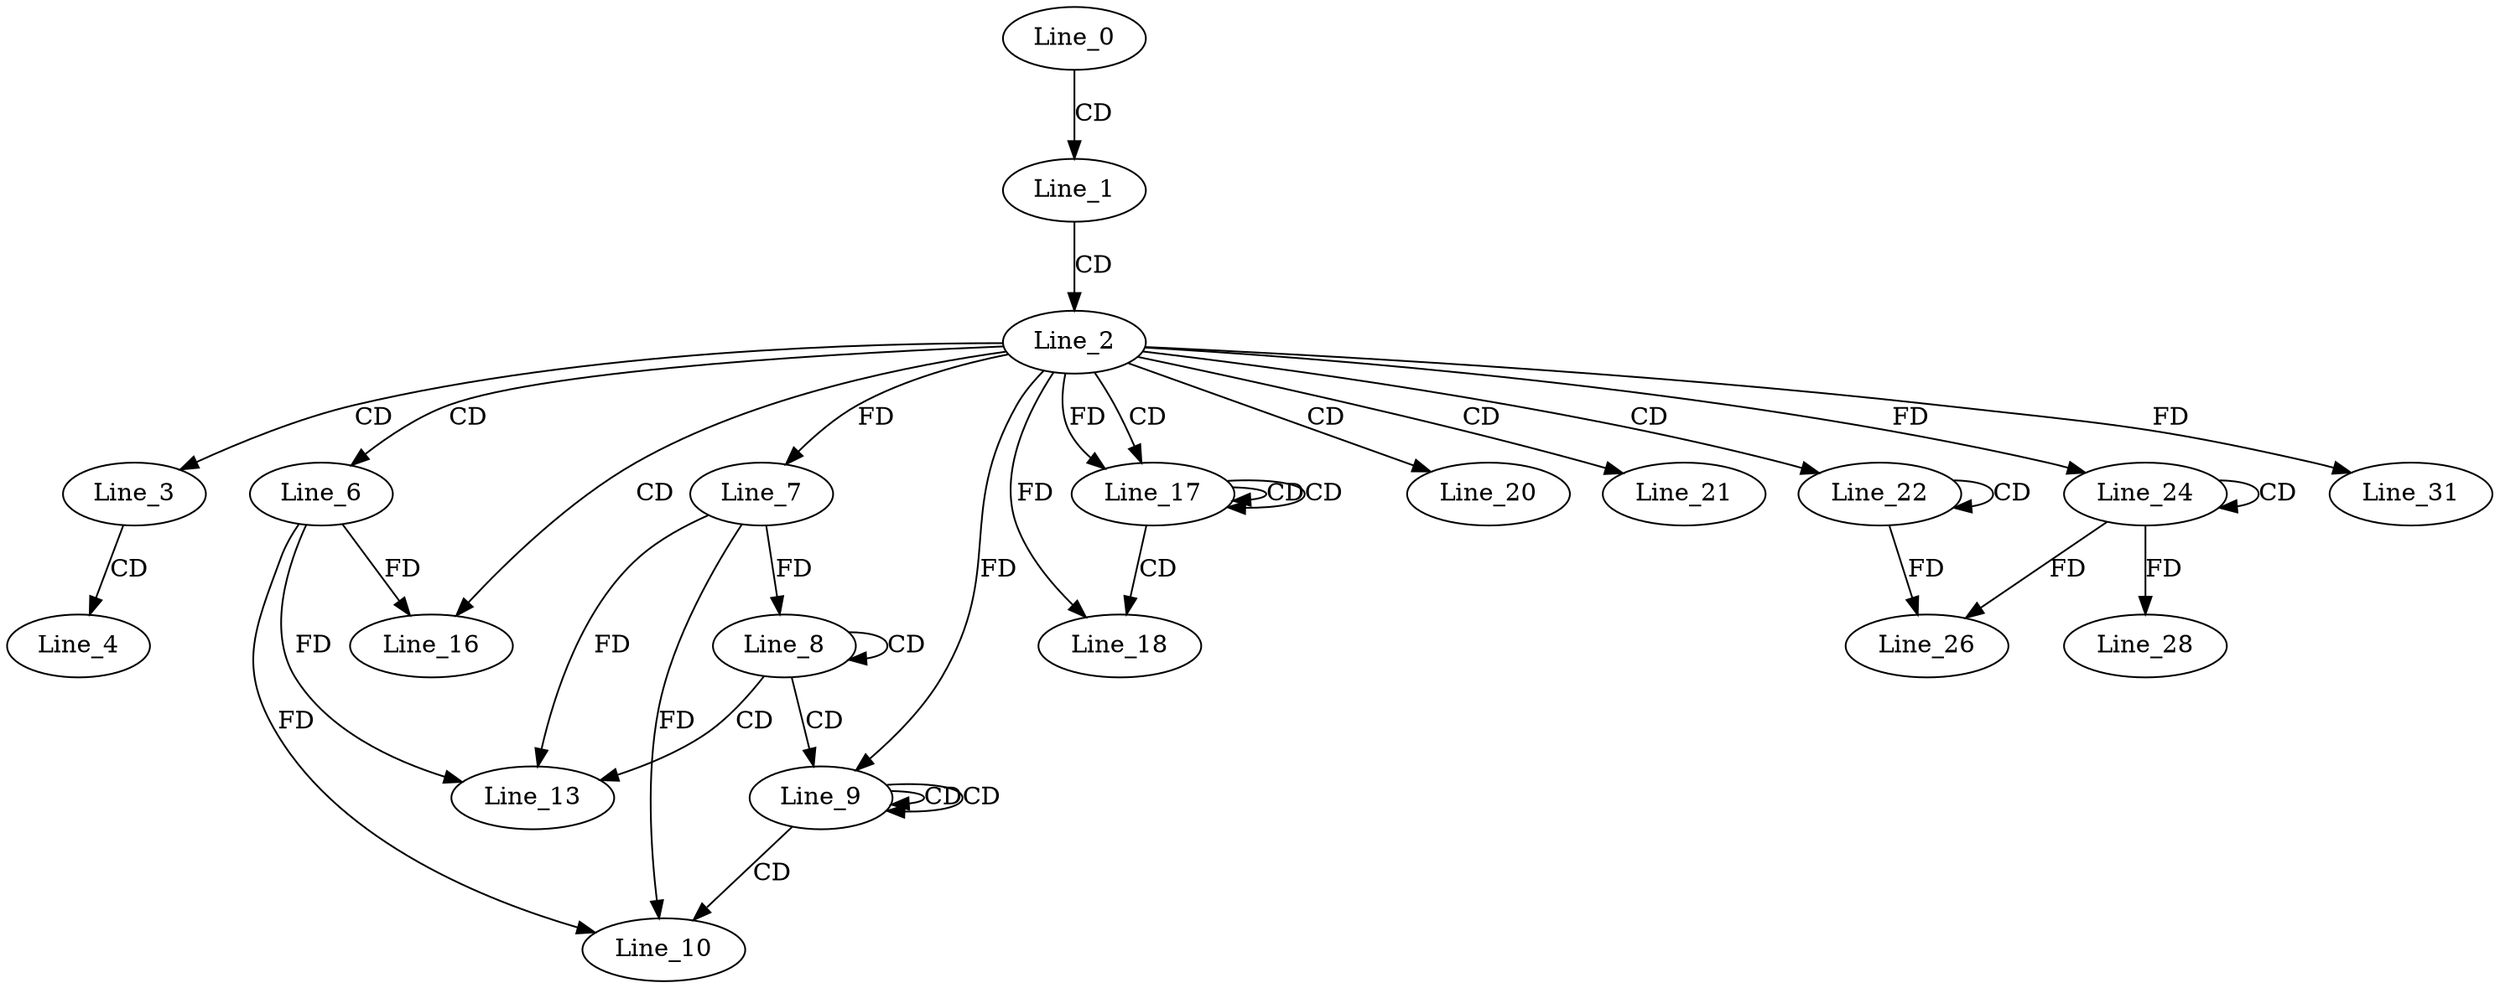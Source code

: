digraph G {
  Line_0;
  Line_1;
  Line_2;
  Line_3;
  Line_4;
  Line_6;
  Line_7;
  Line_8;
  Line_8;
  Line_7;
  Line_8;
  Line_9;
  Line_9;
  Line_9;
  Line_10;
  Line_10;
  Line_10;
  Line_13;
  Line_16;
  Line_17;
  Line_17;
  Line_17;
  Line_18;
  Line_18;
  Line_20;
  Line_20;
  Line_21;
  Line_21;
  Line_22;
  Line_22;
  Line_24;
  Line_24;
  Line_26;
  Line_28;
  Line_31;
  Line_0 -> Line_1 [ label="CD" ];
  Line_1 -> Line_2 [ label="CD" ];
  Line_2 -> Line_3 [ label="CD" ];
  Line_3 -> Line_4 [ label="CD" ];
  Line_2 -> Line_6 [ label="CD" ];
  Line_2 -> Line_7 [ label="FD" ];
  Line_8 -> Line_8 [ label="CD" ];
  Line_7 -> Line_8 [ label="FD" ];
  Line_8 -> Line_9 [ label="CD" ];
  Line_9 -> Line_9 [ label="CD" ];
  Line_9 -> Line_9 [ label="CD" ];
  Line_2 -> Line_9 [ label="FD" ];
  Line_9 -> Line_10 [ label="CD" ];
  Line_6 -> Line_10 [ label="FD" ];
  Line_7 -> Line_10 [ label="FD" ];
  Line_8 -> Line_13 [ label="CD" ];
  Line_6 -> Line_13 [ label="FD" ];
  Line_7 -> Line_13 [ label="FD" ];
  Line_2 -> Line_16 [ label="CD" ];
  Line_6 -> Line_16 [ label="FD" ];
  Line_2 -> Line_17 [ label="CD" ];
  Line_17 -> Line_17 [ label="CD" ];
  Line_17 -> Line_17 [ label="CD" ];
  Line_2 -> Line_17 [ label="FD" ];
  Line_17 -> Line_18 [ label="CD" ];
  Line_2 -> Line_18 [ label="FD" ];
  Line_2 -> Line_20 [ label="CD" ];
  Line_2 -> Line_21 [ label="CD" ];
  Line_2 -> Line_22 [ label="CD" ];
  Line_22 -> Line_22 [ label="CD" ];
  Line_24 -> Line_24 [ label="CD" ];
  Line_2 -> Line_24 [ label="FD" ];
  Line_24 -> Line_26 [ label="FD" ];
  Line_22 -> Line_26 [ label="FD" ];
  Line_24 -> Line_28 [ label="FD" ];
  Line_2 -> Line_31 [ label="FD" ];
}
